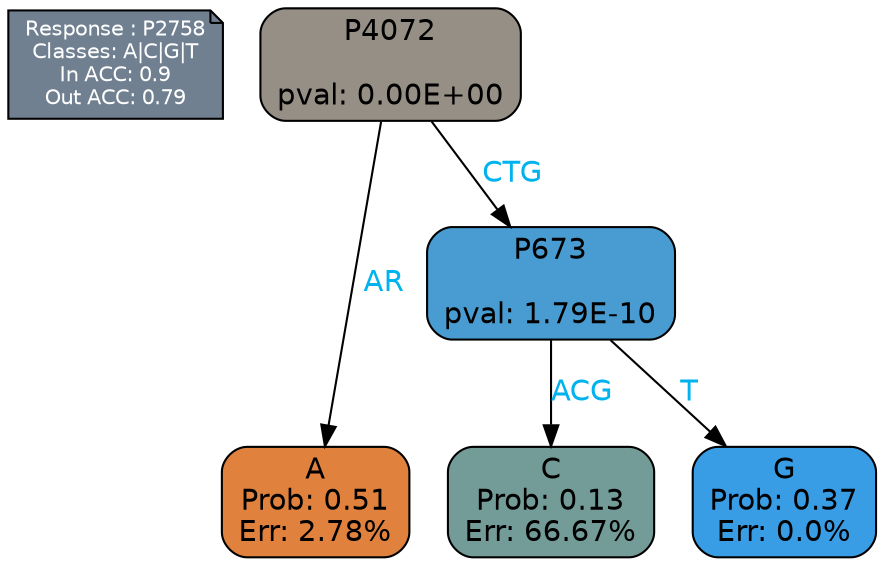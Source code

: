 digraph Tree {
node [shape=box, style="filled, rounded", color="black", fontname=helvetica] ;
graph [ranksep=equally, splines=polylines, bgcolor=transparent, dpi=600] ;
edge [fontname=helvetica] ;
LEGEND [label="Response : P2758
Classes: A|C|G|T
In ACC: 0.9
Out ACC: 0.79
",shape=note,align=left,style=filled,fillcolor="slategray",fontcolor="white",fontsize=10];1 [label="P4072

pval: 0.00E+00", fillcolor="#958f86"] ;
2 [label="A
Prob: 0.51
Err: 2.78%", fillcolor="#e0813d"] ;
3 [label="P673

pval: 1.79E-10", fillcolor="#489cd1"] ;
4 [label="C
Prob: 0.13
Err: 66.67%", fillcolor="#739b98"] ;
5 [label="G
Prob: 0.37
Err: 0.0%", fillcolor="#399de5"] ;
1 -> 2 [label="AR",fontcolor=deepskyblue2] ;
1 -> 3 [label="CTG",fontcolor=deepskyblue2] ;
3 -> 4 [label="ACG",fontcolor=deepskyblue2] ;
3 -> 5 [label="T",fontcolor=deepskyblue2] ;
{rank = same; 2;4;5;}{rank = same; LEGEND;1;}}